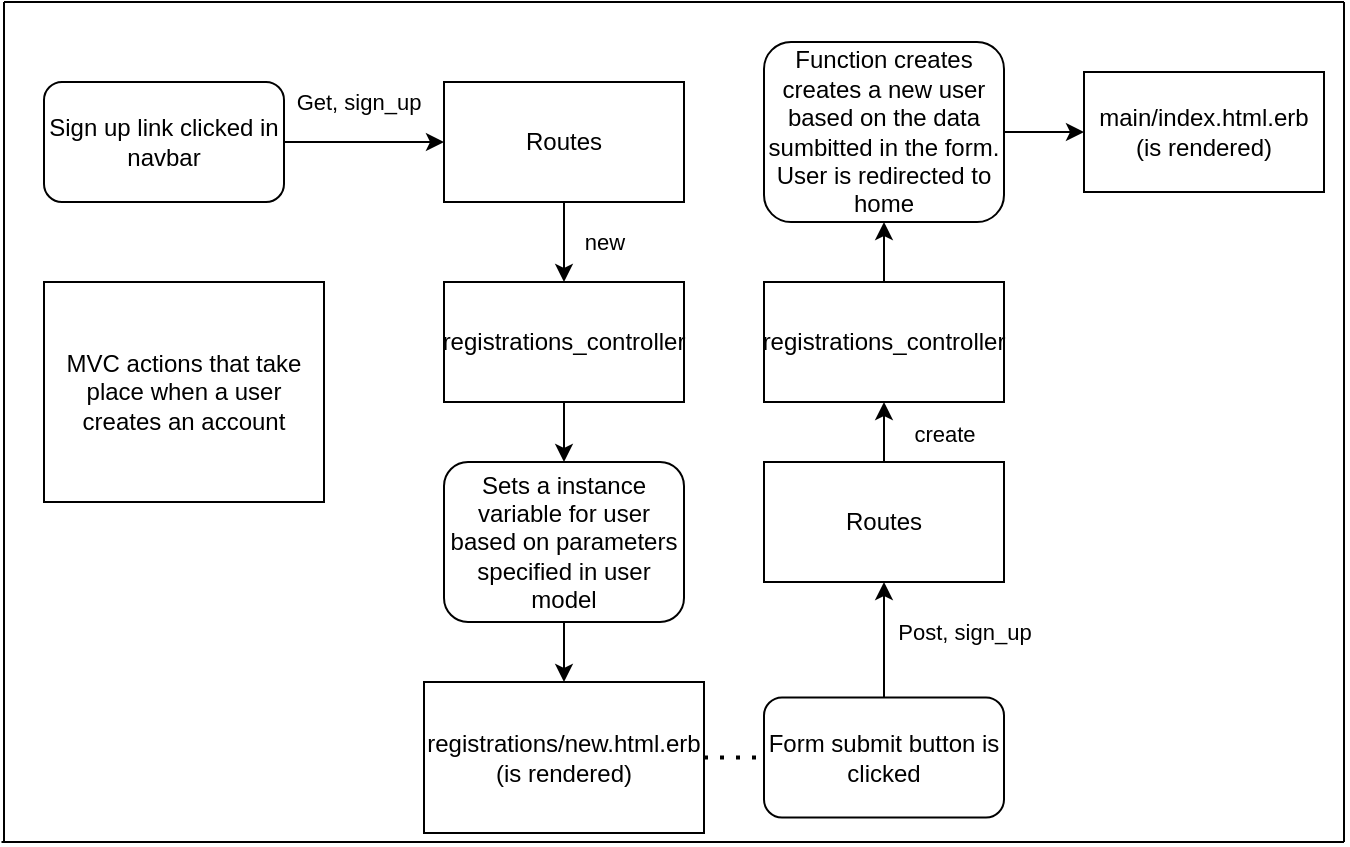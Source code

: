 <mxfile version="20.8.14" type="github">
  <diagram id="C5RBs43oDa-KdzZeNtuy" name="Page-1">
    <mxGraphModel dx="850" dy="1018" grid="1" gridSize="10" guides="1" tooltips="1" connect="1" arrows="1" fold="1" page="1" pageScale="1" pageWidth="827" pageHeight="1169" math="0" shadow="0">
      <root>
        <mxCell id="WIyWlLk6GJQsqaUBKTNV-0" />
        <mxCell id="WIyWlLk6GJQsqaUBKTNV-1" parent="WIyWlLk6GJQsqaUBKTNV-0" />
        <mxCell id="FHP0kAgqDx-dFsbqrs1T-1" value="&lt;div&gt;Sign up link clicked in navbar&lt;/div&gt;" style="rounded=1;whiteSpace=wrap;html=1;" vertex="1" parent="WIyWlLk6GJQsqaUBKTNV-1">
          <mxGeometry x="80" y="220" width="120" height="60" as="geometry" />
        </mxCell>
        <mxCell id="FHP0kAgqDx-dFsbqrs1T-6" style="edgeStyle=orthogonalEdgeStyle;rounded=0;orthogonalLoop=1;jettySize=auto;html=1;exitX=0.5;exitY=1;exitDx=0;exitDy=0;entryX=0.5;entryY=0;entryDx=0;entryDy=0;" edge="1" parent="WIyWlLk6GJQsqaUBKTNV-1" source="FHP0kAgqDx-dFsbqrs1T-2" target="FHP0kAgqDx-dFsbqrs1T-5">
          <mxGeometry relative="1" as="geometry" />
        </mxCell>
        <mxCell id="FHP0kAgqDx-dFsbqrs1T-7" value="new" style="edgeLabel;html=1;align=center;verticalAlign=middle;resizable=0;points=[];" vertex="1" connectable="0" parent="FHP0kAgqDx-dFsbqrs1T-6">
          <mxGeometry x="0.15" y="1" relative="1" as="geometry">
            <mxPoint x="19" y="-3" as="offset" />
          </mxGeometry>
        </mxCell>
        <mxCell id="FHP0kAgqDx-dFsbqrs1T-2" value="Routes" style="rounded=0;whiteSpace=wrap;html=1;" vertex="1" parent="WIyWlLk6GJQsqaUBKTNV-1">
          <mxGeometry x="280" y="220" width="120" height="60" as="geometry" />
        </mxCell>
        <mxCell id="FHP0kAgqDx-dFsbqrs1T-3" value="" style="endArrow=classic;html=1;rounded=0;exitX=1;exitY=0.5;exitDx=0;exitDy=0;entryX=0;entryY=0.5;entryDx=0;entryDy=0;" edge="1" parent="WIyWlLk6GJQsqaUBKTNV-1" source="FHP0kAgqDx-dFsbqrs1T-1" target="FHP0kAgqDx-dFsbqrs1T-2">
          <mxGeometry width="50" height="50" relative="1" as="geometry">
            <mxPoint x="310" y="340" as="sourcePoint" />
            <mxPoint x="360" y="290" as="targetPoint" />
          </mxGeometry>
        </mxCell>
        <mxCell id="FHP0kAgqDx-dFsbqrs1T-4" value="&lt;div&gt;Get, sign_up&lt;/div&gt;" style="edgeLabel;html=1;align=center;verticalAlign=middle;resizable=0;points=[];" vertex="1" connectable="0" parent="FHP0kAgqDx-dFsbqrs1T-3">
          <mxGeometry x="0.367" relative="1" as="geometry">
            <mxPoint x="-18" y="-20" as="offset" />
          </mxGeometry>
        </mxCell>
        <mxCell id="FHP0kAgqDx-dFsbqrs1T-9" style="edgeStyle=orthogonalEdgeStyle;rounded=0;orthogonalLoop=1;jettySize=auto;html=1;exitX=0.5;exitY=1;exitDx=0;exitDy=0;entryX=0.5;entryY=0;entryDx=0;entryDy=0;" edge="1" parent="WIyWlLk6GJQsqaUBKTNV-1" source="FHP0kAgqDx-dFsbqrs1T-5" target="FHP0kAgqDx-dFsbqrs1T-8">
          <mxGeometry relative="1" as="geometry" />
        </mxCell>
        <mxCell id="FHP0kAgqDx-dFsbqrs1T-5" value="&lt;div&gt;registrations_controller&lt;/div&gt;" style="rounded=0;whiteSpace=wrap;html=1;" vertex="1" parent="WIyWlLk6GJQsqaUBKTNV-1">
          <mxGeometry x="280" y="320" width="120" height="60" as="geometry" />
        </mxCell>
        <mxCell id="FHP0kAgqDx-dFsbqrs1T-11" style="edgeStyle=orthogonalEdgeStyle;rounded=0;orthogonalLoop=1;jettySize=auto;html=1;exitX=0.5;exitY=1;exitDx=0;exitDy=0;entryX=0.5;entryY=0;entryDx=0;entryDy=0;" edge="1" parent="WIyWlLk6GJQsqaUBKTNV-1" source="FHP0kAgqDx-dFsbqrs1T-8" target="FHP0kAgqDx-dFsbqrs1T-10">
          <mxGeometry relative="1" as="geometry" />
        </mxCell>
        <mxCell id="FHP0kAgqDx-dFsbqrs1T-8" value="Sets a instance variable for user based on parameters specified in user model" style="rounded=1;whiteSpace=wrap;html=1;" vertex="1" parent="WIyWlLk6GJQsqaUBKTNV-1">
          <mxGeometry x="280" y="410" width="120" height="80" as="geometry" />
        </mxCell>
        <mxCell id="FHP0kAgqDx-dFsbqrs1T-10" value="&lt;div&gt;registrations/new.html.erb&lt;/div&gt;&lt;div&gt;(is rendered)&lt;br&gt;&lt;/div&gt;" style="rounded=0;whiteSpace=wrap;html=1;" vertex="1" parent="WIyWlLk6GJQsqaUBKTNV-1">
          <mxGeometry x="270" y="520" width="140" height="75.5" as="geometry" />
        </mxCell>
        <mxCell id="FHP0kAgqDx-dFsbqrs1T-14" style="edgeStyle=orthogonalEdgeStyle;rounded=0;orthogonalLoop=1;jettySize=auto;html=1;exitX=0.5;exitY=0;exitDx=0;exitDy=0;entryX=0.5;entryY=1;entryDx=0;entryDy=0;" edge="1" parent="WIyWlLk6GJQsqaUBKTNV-1" source="FHP0kAgqDx-dFsbqrs1T-12" target="FHP0kAgqDx-dFsbqrs1T-13">
          <mxGeometry relative="1" as="geometry" />
        </mxCell>
        <mxCell id="FHP0kAgqDx-dFsbqrs1T-15" value="Post, sign_up" style="edgeLabel;html=1;align=center;verticalAlign=middle;resizable=0;points=[];" vertex="1" connectable="0" parent="FHP0kAgqDx-dFsbqrs1T-14">
          <mxGeometry x="0.162" y="1" relative="1" as="geometry">
            <mxPoint x="41" as="offset" />
          </mxGeometry>
        </mxCell>
        <mxCell id="FHP0kAgqDx-dFsbqrs1T-12" value="Form submit button is clicked" style="rounded=1;whiteSpace=wrap;html=1;" vertex="1" parent="WIyWlLk6GJQsqaUBKTNV-1">
          <mxGeometry x="440" y="527.75" width="120" height="60" as="geometry" />
        </mxCell>
        <mxCell id="FHP0kAgqDx-dFsbqrs1T-17" style="edgeStyle=orthogonalEdgeStyle;rounded=0;orthogonalLoop=1;jettySize=auto;html=1;exitX=0.5;exitY=0;exitDx=0;exitDy=0;entryX=0.5;entryY=1;entryDx=0;entryDy=0;" edge="1" parent="WIyWlLk6GJQsqaUBKTNV-1" source="FHP0kAgqDx-dFsbqrs1T-13" target="FHP0kAgqDx-dFsbqrs1T-16">
          <mxGeometry relative="1" as="geometry" />
        </mxCell>
        <mxCell id="FHP0kAgqDx-dFsbqrs1T-18" value="create" style="edgeLabel;html=1;align=center;verticalAlign=middle;resizable=0;points=[];" vertex="1" connectable="0" parent="FHP0kAgqDx-dFsbqrs1T-17">
          <mxGeometry x="0.25" relative="1" as="geometry">
            <mxPoint x="30" y="5" as="offset" />
          </mxGeometry>
        </mxCell>
        <mxCell id="FHP0kAgqDx-dFsbqrs1T-13" value="Routes" style="rounded=0;whiteSpace=wrap;html=1;" vertex="1" parent="WIyWlLk6GJQsqaUBKTNV-1">
          <mxGeometry x="440" y="410" width="120" height="60" as="geometry" />
        </mxCell>
        <mxCell id="FHP0kAgqDx-dFsbqrs1T-21" style="edgeStyle=orthogonalEdgeStyle;rounded=0;orthogonalLoop=1;jettySize=auto;html=1;exitX=0.5;exitY=0;exitDx=0;exitDy=0;entryX=0.5;entryY=1;entryDx=0;entryDy=0;" edge="1" parent="WIyWlLk6GJQsqaUBKTNV-1" source="FHP0kAgqDx-dFsbqrs1T-16" target="FHP0kAgqDx-dFsbqrs1T-20">
          <mxGeometry relative="1" as="geometry" />
        </mxCell>
        <mxCell id="FHP0kAgqDx-dFsbqrs1T-16" value="registrations_controller" style="rounded=0;whiteSpace=wrap;html=1;" vertex="1" parent="WIyWlLk6GJQsqaUBKTNV-1">
          <mxGeometry x="440" y="320" width="120" height="60" as="geometry" />
        </mxCell>
        <mxCell id="FHP0kAgqDx-dFsbqrs1T-19" value="" style="endArrow=none;dashed=1;html=1;dashPattern=1 3;strokeWidth=2;rounded=0;exitX=1;exitY=0.5;exitDx=0;exitDy=0;entryX=0;entryY=0.5;entryDx=0;entryDy=0;" edge="1" parent="WIyWlLk6GJQsqaUBKTNV-1" source="FHP0kAgqDx-dFsbqrs1T-10" target="FHP0kAgqDx-dFsbqrs1T-12">
          <mxGeometry width="50" height="50" relative="1" as="geometry">
            <mxPoint x="420" y="520" as="sourcePoint" />
            <mxPoint x="470" y="470" as="targetPoint" />
          </mxGeometry>
        </mxCell>
        <mxCell id="FHP0kAgqDx-dFsbqrs1T-23" style="edgeStyle=orthogonalEdgeStyle;rounded=0;orthogonalLoop=1;jettySize=auto;html=1;exitX=1;exitY=0.5;exitDx=0;exitDy=0;entryX=0;entryY=0.5;entryDx=0;entryDy=0;" edge="1" parent="WIyWlLk6GJQsqaUBKTNV-1" source="FHP0kAgqDx-dFsbqrs1T-20" target="FHP0kAgqDx-dFsbqrs1T-22">
          <mxGeometry relative="1" as="geometry" />
        </mxCell>
        <mxCell id="FHP0kAgqDx-dFsbqrs1T-20" value="&lt;div&gt;Function creates creates a new user based on the data sumbitted in the form.&lt;/div&gt;&lt;div&gt;User is redirected to home&lt;br&gt; &lt;/div&gt;" style="rounded=1;whiteSpace=wrap;html=1;" vertex="1" parent="WIyWlLk6GJQsqaUBKTNV-1">
          <mxGeometry x="440" y="200" width="120" height="90" as="geometry" />
        </mxCell>
        <mxCell id="FHP0kAgqDx-dFsbqrs1T-22" value="&lt;div&gt;main/index.html.erb&lt;/div&gt;&lt;div&gt;(is rendered)&lt;br&gt;&lt;/div&gt;" style="rounded=0;whiteSpace=wrap;html=1;" vertex="1" parent="WIyWlLk6GJQsqaUBKTNV-1">
          <mxGeometry x="600" y="215" width="120" height="60" as="geometry" />
        </mxCell>
        <mxCell id="FHP0kAgqDx-dFsbqrs1T-24" value="MVC actions that take place when a user creates an account" style="text;html=1;strokeColor=#000000;fillColor=none;align=center;verticalAlign=middle;whiteSpace=wrap;rounded=0;shadow=0;" vertex="1" parent="WIyWlLk6GJQsqaUBKTNV-1">
          <mxGeometry x="80" y="320" width="140" height="110" as="geometry" />
        </mxCell>
        <mxCell id="FHP0kAgqDx-dFsbqrs1T-25" value="" style="endArrow=none;html=1;rounded=0;" edge="1" parent="WIyWlLk6GJQsqaUBKTNV-1">
          <mxGeometry width="50" height="50" relative="1" as="geometry">
            <mxPoint x="730" y="180" as="sourcePoint" />
            <mxPoint x="60" y="180" as="targetPoint" />
            <Array as="points">
              <mxPoint x="410" y="180" />
            </Array>
          </mxGeometry>
        </mxCell>
        <mxCell id="FHP0kAgqDx-dFsbqrs1T-26" value="" style="endArrow=none;html=1;rounded=0;" edge="1" parent="WIyWlLk6GJQsqaUBKTNV-1">
          <mxGeometry width="50" height="50" relative="1" as="geometry">
            <mxPoint x="730" y="600" as="sourcePoint" />
            <mxPoint x="730" y="180" as="targetPoint" />
          </mxGeometry>
        </mxCell>
        <mxCell id="FHP0kAgqDx-dFsbqrs1T-27" value="" style="endArrow=none;html=1;rounded=0;" edge="1" parent="WIyWlLk6GJQsqaUBKTNV-1">
          <mxGeometry width="50" height="50" relative="1" as="geometry">
            <mxPoint x="730" y="600" as="sourcePoint" />
            <mxPoint x="58.75" y="600" as="targetPoint" />
          </mxGeometry>
        </mxCell>
        <mxCell id="FHP0kAgqDx-dFsbqrs1T-28" value="" style="endArrow=none;html=1;rounded=0;" edge="1" parent="WIyWlLk6GJQsqaUBKTNV-1">
          <mxGeometry width="50" height="50" relative="1" as="geometry">
            <mxPoint x="60" y="600" as="sourcePoint" />
            <mxPoint x="60" y="180" as="targetPoint" />
          </mxGeometry>
        </mxCell>
      </root>
    </mxGraphModel>
  </diagram>
</mxfile>
